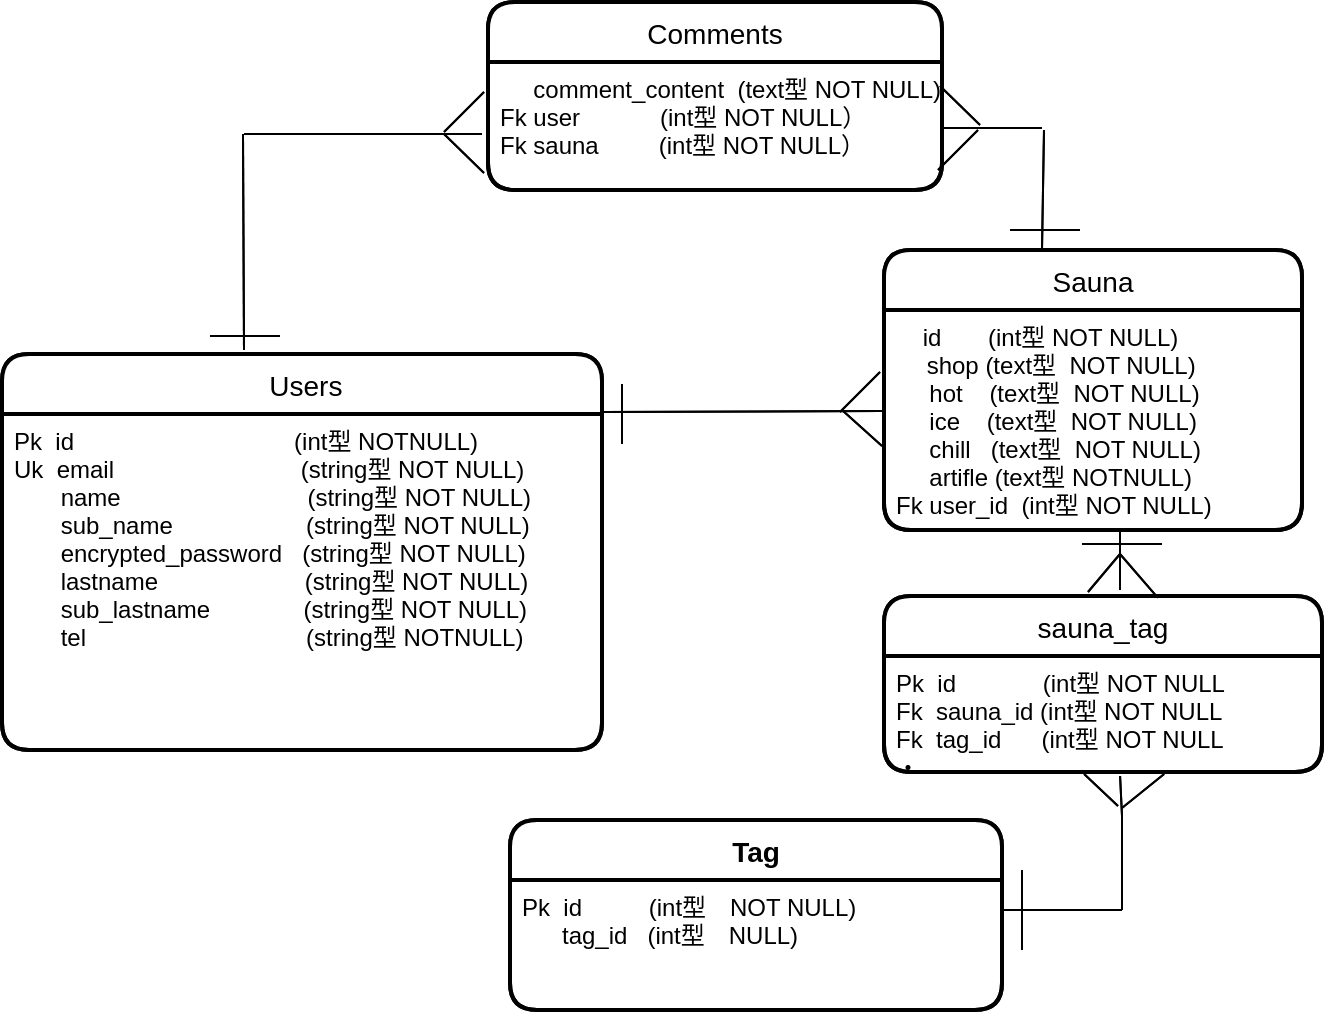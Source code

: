 <mxfile>
    <diagram id="Zuprpmree0DB_T71sHAO" name="ページ1">
        <mxGraphModel dx="427" dy="433" grid="1" gridSize="10" guides="1" tooltips="1" connect="1" arrows="1" fold="1" page="1" pageScale="1" pageWidth="827" pageHeight="1169" math="0" shadow="0">
            <root>
                <mxCell id="0"/>
                <mxCell id="1" parent="0"/>
                <mxCell id="2" value=" Users" style="swimlane;childLayout=stackLayout;horizontal=1;startSize=30;horizontalStack=0;rounded=1;fontSize=14;fontStyle=0;strokeWidth=2;resizeParent=0;resizeLast=1;shadow=0;dashed=0;align=center;" parent="1" vertex="1">
                    <mxGeometry x="40" y="202" width="300" height="198" as="geometry"/>
                </mxCell>
                <mxCell id="3" value="Pk  id                                 (int型 NOTNULL)&#10;Uk  email                            (string型 NOT NULL) 　　　　　　      　&#10;       name                            (string型 NOT NULL)&#10;       sub_name                    (string型 NOT NULL)      &#10;       encrypted_password   (string型 NOT NULL)&#10;       lastname                      (string型 NOT NULL)&#10;       sub_lastname              (string型 NOT NULL)&#10;       tel                                 (string型 NOTNULL)&#10;" style="align=left;strokeColor=none;fillColor=none;spacingLeft=4;fontSize=12;verticalAlign=top;resizable=0;rotatable=0;part=1;" parent="2" vertex="1">
                    <mxGeometry y="30" width="300" height="168" as="geometry"/>
                </mxCell>
                <mxCell id="4" value="Comments" style="swimlane;childLayout=stackLayout;horizontal=1;startSize=30;horizontalStack=0;rounded=1;fontSize=14;fontStyle=0;strokeWidth=2;resizeParent=0;resizeLast=1;shadow=0;dashed=0;align=center;" parent="1" vertex="1">
                    <mxGeometry x="283" y="26" width="227" height="94" as="geometry"/>
                </mxCell>
                <mxCell id="112" style="edgeStyle=none;html=1;entryX=0.5;entryY=1;entryDx=0;entryDy=0;" parent="4" target="4" edge="1">
                    <mxGeometry relative="1" as="geometry">
                        <mxPoint x="113.5" y="94" as="sourcePoint"/>
                    </mxGeometry>
                </mxCell>
                <mxCell id="153" value="     comment_content  (text型 NOT NULL)&#10;Fk user            (int型 NOT NULL）&#10;Fk sauna         (int型 NOT NULL）&#10;" style="align=left;strokeColor=none;fillColor=none;spacingLeft=4;fontSize=12;verticalAlign=top;resizable=0;rotatable=0;part=1;" parent="4" vertex="1">
                    <mxGeometry y="30" width="227" height="64" as="geometry"/>
                </mxCell>
                <mxCell id="6" value="Sauna" style="swimlane;childLayout=stackLayout;horizontal=1;startSize=30;horizontalStack=0;rounded=1;fontSize=14;fontStyle=0;strokeWidth=2;resizeParent=0;resizeLast=1;shadow=0;dashed=0;align=center;" parent="1" vertex="1">
                    <mxGeometry x="481" y="150" width="209" height="140" as="geometry"/>
                </mxCell>
                <mxCell id="57" value="" style="endArrow=none;html=1;rounded=0;" parent="6" edge="1">
                    <mxGeometry relative="1" as="geometry">
                        <mxPoint x="-22" y="81" as="sourcePoint"/>
                        <mxPoint x="-2" y="61" as="targetPoint"/>
                        <Array as="points">
                            <mxPoint x="-2" y="61"/>
                        </Array>
                    </mxGeometry>
                </mxCell>
                <mxCell id="155" value="    id       (int型 NOT NULL)&#10; 　shop (text型  NOT NULL)&#10;     hot    (text型  NOT NULL)&#10;     ice    (text型  NOT NULL)&#10;     chill   (text型  NOT NULL)&#10;     artifle (text型 NOTNULL)&#10;Fk user_id  (int型 NOT NULL)&#10;" style="align=left;strokeColor=none;fillColor=none;spacingLeft=4;fontSize=12;verticalAlign=top;resizable=0;rotatable=0;part=1;" parent="6" vertex="1">
                    <mxGeometry y="30" width="209" height="110" as="geometry"/>
                </mxCell>
                <mxCell id="59" value="" style="endArrow=none;html=1;rounded=0;entryX=0;entryY=0.75;entryDx=0;entryDy=0;" parent="6" edge="1">
                    <mxGeometry relative="1" as="geometry">
                        <mxPoint x="-21" y="80" as="sourcePoint"/>
                        <mxPoint x="-1" y="98" as="targetPoint"/>
                    </mxGeometry>
                </mxCell>
                <mxCell id="52" value="" style="endArrow=none;html=1;rounded=0;" parent="1" edge="1">
                    <mxGeometry relative="1" as="geometry">
                        <mxPoint x="340" y="231" as="sourcePoint"/>
                        <mxPoint x="480" y="230.5" as="targetPoint"/>
                    </mxGeometry>
                </mxCell>
                <mxCell id="53" value="" style="endArrow=none;html=1;rounded=0;" parent="1" edge="1">
                    <mxGeometry relative="1" as="geometry">
                        <mxPoint x="161" y="200" as="sourcePoint"/>
                        <mxPoint x="160.5" y="92" as="targetPoint"/>
                    </mxGeometry>
                </mxCell>
                <mxCell id="54" value="" style="endArrow=none;html=1;rounded=0;exitX=0.4;exitY=-0.025;exitDx=0;exitDy=0;exitPerimeter=0;" parent="1" edge="1">
                    <mxGeometry relative="1" as="geometry">
                        <mxPoint x="560" y="150.0" as="sourcePoint"/>
                        <mxPoint x="561" y="90" as="targetPoint"/>
                    </mxGeometry>
                </mxCell>
                <mxCell id="55" value="" style="endArrow=none;html=1;rounded=0;" parent="1" edge="1">
                    <mxGeometry relative="1" as="geometry">
                        <mxPoint x="161" y="92" as="sourcePoint"/>
                        <mxPoint x="280" y="92" as="targetPoint"/>
                    </mxGeometry>
                </mxCell>
                <mxCell id="56" value="" style="endArrow=none;html=1;rounded=0;" parent="1" edge="1">
                    <mxGeometry relative="1" as="geometry">
                        <mxPoint x="510" y="89" as="sourcePoint"/>
                        <mxPoint x="560" y="89" as="targetPoint"/>
                    </mxGeometry>
                </mxCell>
                <mxCell id="60" value="" style="endArrow=none;html=1;rounded=0;" parent="1" edge="1">
                    <mxGeometry relative="1" as="geometry">
                        <mxPoint x="350" y="247" as="sourcePoint"/>
                        <mxPoint x="350" y="217" as="targetPoint"/>
                    </mxGeometry>
                </mxCell>
                <mxCell id="75" value="" style="endArrow=none;html=1;rounded=0;" parent="1" edge="1">
                    <mxGeometry relative="1" as="geometry">
                        <mxPoint x="261" y="91" as="sourcePoint"/>
                        <mxPoint x="281" y="71" as="targetPoint"/>
                        <Array as="points">
                            <mxPoint x="281" y="71"/>
                        </Array>
                    </mxGeometry>
                </mxCell>
                <mxCell id="76" value="" style="endArrow=none;html=1;rounded=0;" parent="1" edge="1">
                    <mxGeometry relative="1" as="geometry">
                        <mxPoint x="508" y="110" as="sourcePoint"/>
                        <mxPoint x="528" y="90" as="targetPoint"/>
                        <Array as="points">
                            <mxPoint x="528" y="90"/>
                        </Array>
                    </mxGeometry>
                </mxCell>
                <mxCell id="78" value="" style="endArrow=none;html=1;rounded=0;entryX=0;entryY=0.75;entryDx=0;entryDy=0;" parent="1" edge="1">
                    <mxGeometry relative="1" as="geometry">
                        <mxPoint x="261" y="92" as="sourcePoint"/>
                        <mxPoint x="281" y="111.5" as="targetPoint"/>
                    </mxGeometry>
                </mxCell>
                <mxCell id="79" value="" style="endArrow=none;html=1;rounded=0;entryX=0;entryY=0.75;entryDx=0;entryDy=0;" parent="1" edge="1">
                    <mxGeometry relative="1" as="geometry">
                        <mxPoint x="509" y="68" as="sourcePoint"/>
                        <mxPoint x="529" y="87.5" as="targetPoint"/>
                    </mxGeometry>
                </mxCell>
                <mxCell id="80" value="" style="endArrow=none;html=1;rounded=0;" parent="1" edge="1">
                    <mxGeometry relative="1" as="geometry">
                        <mxPoint x="179" y="193" as="sourcePoint"/>
                        <mxPoint x="144" y="193" as="targetPoint"/>
                    </mxGeometry>
                </mxCell>
                <mxCell id="82" value="" style="endArrow=none;html=1;rounded=0;" parent="1" edge="1">
                    <mxGeometry relative="1" as="geometry">
                        <mxPoint x="579" y="140" as="sourcePoint"/>
                        <mxPoint x="544" y="140" as="targetPoint"/>
                    </mxGeometry>
                </mxCell>
                <mxCell id="83" value="Center" style="swimlane;childLayout=stackLayout;horizontal=1;startSize=30;horizontalStack=0;rounded=1;fontSize=14;fontStyle=0;strokeWidth=2;resizeParent=0;resizeLast=1;shadow=0;dashed=0;align=center;" parent="1" vertex="1">
                    <mxGeometry x="481" y="323" width="219" height="88" as="geometry">
                        <mxRectangle x="481" y="323" width="70" height="30" as="alternateBounds"/>
                    </mxGeometry>
                </mxCell>
                <mxCell id="84" value="Pk  id             (int型 NOT NULL&#10;Fk  sauna_id (int型 NOT NULL&#10;Fk  tag_id      (int型 NOT NULL&#10;・" style="align=left;strokeColor=none;fillColor=none;spacingLeft=4;fontSize=12;verticalAlign=top;resizable=0;rotatable=0;part=1;" parent="83" vertex="1">
                    <mxGeometry y="30" width="219" height="58" as="geometry"/>
                </mxCell>
                <mxCell id="110" value="Tag" style="swimlane;childLayout=stackLayout;horizontal=1;startSize=30;horizontalStack=0;rounded=1;fontSize=14;fontStyle=0;strokeWidth=2;resizeParent=0;resizeLast=1;shadow=0;dashed=0;align=center;" parent="1" vertex="1">
                    <mxGeometry x="294" y="435" width="246" height="95" as="geometry"/>
                </mxCell>
                <mxCell id="111" value="Pk  id          (int型　NOT NULL)&#10;      tag_id   (int型　NULL)" style="align=left;strokeColor=none;fillColor=none;spacingLeft=4;fontSize=12;verticalAlign=top;resizable=0;rotatable=0;part=1;" parent="110" vertex="1">
                    <mxGeometry y="30" width="246" height="65" as="geometry"/>
                </mxCell>
                <mxCell id="125" value="" style="endArrow=none;html=1;rounded=0;" parent="1" edge="1">
                    <mxGeometry relative="1" as="geometry">
                        <mxPoint x="599" y="320" as="sourcePoint"/>
                        <mxPoint x="599" y="289" as="targetPoint"/>
                    </mxGeometry>
                </mxCell>
                <mxCell id="131" value="" style="endArrow=none;html=1;rounded=0;exitX=0.466;exitY=1.052;exitDx=0;exitDy=0;exitPerimeter=0;" parent="1" edge="1">
                    <mxGeometry relative="1" as="geometry">
                        <mxPoint x="581.054" y="412.016" as="sourcePoint"/>
                        <mxPoint x="598" y="428" as="targetPoint"/>
                        <Array as="points">
                            <mxPoint x="598" y="428"/>
                        </Array>
                    </mxGeometry>
                </mxCell>
                <mxCell id="132" value="" style="endArrow=none;html=1;rounded=0;entryX=0.68;entryY=1.034;entryDx=0;entryDy=0;entryPerimeter=0;" parent="1" edge="1">
                    <mxGeometry relative="1" as="geometry">
                        <mxPoint x="600" y="429" as="sourcePoint"/>
                        <mxPoint x="621.08" y="411.972" as="targetPoint"/>
                    </mxGeometry>
                </mxCell>
                <mxCell id="135" value="" style="endArrow=none;html=1;rounded=0;exitX=0.66;exitY=0.011;exitDx=0;exitDy=0;exitPerimeter=0;" parent="1" edge="1">
                    <mxGeometry relative="1" as="geometry">
                        <mxPoint x="617.96" y="323.968" as="sourcePoint"/>
                        <mxPoint x="599" y="302" as="targetPoint"/>
                    </mxGeometry>
                </mxCell>
                <mxCell id="137" value="" style="endArrow=none;html=1;rounded=0;" parent="1" edge="1">
                    <mxGeometry relative="1" as="geometry">
                        <mxPoint x="599" y="302" as="sourcePoint"/>
                        <mxPoint x="583" y="321" as="targetPoint"/>
                    </mxGeometry>
                </mxCell>
                <mxCell id="139" value="" style="endArrow=none;html=1;rounded=0;" parent="1" edge="1">
                    <mxGeometry relative="1" as="geometry">
                        <mxPoint x="620" y="297" as="sourcePoint"/>
                        <mxPoint x="580" y="297" as="targetPoint"/>
                    </mxGeometry>
                </mxCell>
                <mxCell id="141" value="" style="endArrow=none;html=1;rounded=0;" parent="1" edge="1">
                    <mxGeometry relative="1" as="geometry">
                        <mxPoint x="550" y="500" as="sourcePoint"/>
                        <mxPoint x="550" y="460" as="targetPoint"/>
                    </mxGeometry>
                </mxCell>
                <mxCell id="121" value="" style="line;strokeWidth=1;rotatable=0;dashed=0;labelPosition=right;align=left;verticalAlign=middle;spacingTop=0;spacingLeft=6;points=[];portConstraint=eastwest;" parent="1" vertex="1">
                    <mxGeometry x="540" y="475" width="60" height="10" as="geometry"/>
                </mxCell>
                <mxCell id="157" value="" style="endArrow=none;html=1;rounded=0;entryX=0.539;entryY=1.034;entryDx=0;entryDy=0;entryPerimeter=0;" parent="1" target="84" edge="1">
                    <mxGeometry relative="1" as="geometry">
                        <mxPoint x="600" y="480" as="sourcePoint"/>
                        <mxPoint x="600.08" y="410.996" as="targetPoint"/>
                        <Array as="points">
                            <mxPoint x="600" y="433.03"/>
                        </Array>
                    </mxGeometry>
                </mxCell>
                <mxCell id="158" value=" Users" style="swimlane;childLayout=stackLayout;horizontal=1;startSize=30;horizontalStack=0;rounded=1;fontSize=14;fontStyle=0;strokeWidth=2;resizeParent=0;resizeLast=1;shadow=0;dashed=0;align=center;" parent="1" vertex="1">
                    <mxGeometry x="40" y="202" width="300" height="198" as="geometry"/>
                </mxCell>
                <mxCell id="160" value="Comments" style="swimlane;childLayout=stackLayout;horizontal=1;startSize=30;horizontalStack=0;rounded=1;fontSize=14;fontStyle=0;strokeWidth=2;resizeParent=0;resizeLast=1;shadow=0;dashed=0;align=center;" parent="1" vertex="1">
                    <mxGeometry x="283" y="26" width="227" height="94" as="geometry"/>
                </mxCell>
                <mxCell id="161" style="edgeStyle=none;html=1;entryX=0.5;entryY=1;entryDx=0;entryDy=0;" parent="160" target="160" edge="1">
                    <mxGeometry relative="1" as="geometry">
                        <mxPoint x="113.5" y="94" as="sourcePoint"/>
                    </mxGeometry>
                </mxCell>
                <mxCell id="163" value="Sauna" style="swimlane;childLayout=stackLayout;horizontal=1;startSize=30;horizontalStack=0;rounded=1;fontSize=14;fontStyle=0;strokeWidth=2;resizeParent=0;resizeLast=1;shadow=0;dashed=0;align=center;" parent="1" vertex="1">
                    <mxGeometry x="481" y="150" width="209" height="140" as="geometry"/>
                </mxCell>
                <mxCell id="164" value="" style="endArrow=none;html=1;rounded=0;" parent="163" edge="1">
                    <mxGeometry relative="1" as="geometry">
                        <mxPoint x="-22" y="81" as="sourcePoint"/>
                        <mxPoint x="-2" y="61" as="targetPoint"/>
                        <Array as="points">
                            <mxPoint x="-2" y="61"/>
                        </Array>
                    </mxGeometry>
                </mxCell>
                <mxCell id="166" value="" style="endArrow=none;html=1;rounded=0;entryX=0;entryY=0.75;entryDx=0;entryDy=0;" parent="163" edge="1">
                    <mxGeometry relative="1" as="geometry">
                        <mxPoint x="-21" y="80" as="sourcePoint"/>
                        <mxPoint x="-1" y="98" as="targetPoint"/>
                    </mxGeometry>
                </mxCell>
                <mxCell id="167" value="" style="endArrow=none;html=1;rounded=0;" parent="1" edge="1">
                    <mxGeometry relative="1" as="geometry">
                        <mxPoint x="340" y="231" as="sourcePoint"/>
                        <mxPoint x="480" y="230.5" as="targetPoint"/>
                    </mxGeometry>
                </mxCell>
                <mxCell id="168" value="" style="endArrow=none;html=1;rounded=0;" parent="1" edge="1">
                    <mxGeometry relative="1" as="geometry">
                        <mxPoint x="161" y="200" as="sourcePoint"/>
                        <mxPoint x="160.5" y="92" as="targetPoint"/>
                    </mxGeometry>
                </mxCell>
                <mxCell id="169" value="" style="endArrow=none;html=1;rounded=0;exitX=0.4;exitY=-0.025;exitDx=0;exitDy=0;exitPerimeter=0;" parent="1" edge="1">
                    <mxGeometry relative="1" as="geometry">
                        <mxPoint x="560" y="150.0" as="sourcePoint"/>
                        <mxPoint x="561" y="90" as="targetPoint"/>
                    </mxGeometry>
                </mxCell>
                <mxCell id="170" value="" style="endArrow=none;html=1;rounded=0;" parent="1" edge="1">
                    <mxGeometry relative="1" as="geometry">
                        <mxPoint x="161" y="92" as="sourcePoint"/>
                        <mxPoint x="280" y="92" as="targetPoint"/>
                    </mxGeometry>
                </mxCell>
                <mxCell id="171" value="" style="endArrow=none;html=1;rounded=0;" parent="1" edge="1">
                    <mxGeometry relative="1" as="geometry">
                        <mxPoint x="510" y="89" as="sourcePoint"/>
                        <mxPoint x="560" y="89" as="targetPoint"/>
                    </mxGeometry>
                </mxCell>
                <mxCell id="172" value="" style="endArrow=none;html=1;rounded=0;" parent="1" edge="1">
                    <mxGeometry relative="1" as="geometry">
                        <mxPoint x="350" y="247" as="sourcePoint"/>
                        <mxPoint x="350" y="217" as="targetPoint"/>
                    </mxGeometry>
                </mxCell>
                <mxCell id="173" value="" style="endArrow=none;html=1;rounded=0;" parent="1" edge="1">
                    <mxGeometry relative="1" as="geometry">
                        <mxPoint x="261" y="91" as="sourcePoint"/>
                        <mxPoint x="281" y="71" as="targetPoint"/>
                        <Array as="points">
                            <mxPoint x="281" y="71"/>
                        </Array>
                    </mxGeometry>
                </mxCell>
                <mxCell id="174" value="" style="endArrow=none;html=1;rounded=0;" parent="1" edge="1">
                    <mxGeometry relative="1" as="geometry">
                        <mxPoint x="508" y="110" as="sourcePoint"/>
                        <mxPoint x="528" y="90" as="targetPoint"/>
                        <Array as="points">
                            <mxPoint x="528" y="90"/>
                        </Array>
                    </mxGeometry>
                </mxCell>
                <mxCell id="175" value="" style="endArrow=none;html=1;rounded=0;entryX=0;entryY=0.75;entryDx=0;entryDy=0;" parent="1" edge="1">
                    <mxGeometry relative="1" as="geometry">
                        <mxPoint x="261" y="92" as="sourcePoint"/>
                        <mxPoint x="281" y="111.5" as="targetPoint"/>
                    </mxGeometry>
                </mxCell>
                <mxCell id="176" value="" style="endArrow=none;html=1;rounded=0;entryX=0;entryY=0.75;entryDx=0;entryDy=0;" parent="1" edge="1">
                    <mxGeometry relative="1" as="geometry">
                        <mxPoint x="509" y="68" as="sourcePoint"/>
                        <mxPoint x="529" y="87.5" as="targetPoint"/>
                    </mxGeometry>
                </mxCell>
                <mxCell id="177" value="" style="endArrow=none;html=1;rounded=0;" parent="1" edge="1">
                    <mxGeometry relative="1" as="geometry">
                        <mxPoint x="179" y="193" as="sourcePoint"/>
                        <mxPoint x="144" y="193" as="targetPoint"/>
                    </mxGeometry>
                </mxCell>
                <mxCell id="178" value="" style="endArrow=none;html=1;rounded=0;" parent="1" edge="1">
                    <mxGeometry relative="1" as="geometry">
                        <mxPoint x="579" y="140" as="sourcePoint"/>
                        <mxPoint x="544" y="140" as="targetPoint"/>
                    </mxGeometry>
                </mxCell>
                <mxCell id="179" value="sauna_tag" style="swimlane;childLayout=stackLayout;horizontal=1;startSize=30;horizontalStack=0;rounded=1;fontSize=14;fontStyle=0;strokeWidth=2;resizeParent=0;resizeLast=1;shadow=0;dashed=0;align=center;" parent="1" vertex="1">
                    <mxGeometry x="481" y="323" width="219" height="88" as="geometry">
                        <mxRectangle x="481" y="323" width="70" height="30" as="alternateBounds"/>
                    </mxGeometry>
                </mxCell>
                <mxCell id="185" value="Tag" style="swimlane;childLayout=stackLayout;horizontal=1;startSize=30;horizontalStack=0;rounded=1;fontSize=14;fontStyle=1;strokeWidth=2;resizeParent=0;resizeLast=1;shadow=0;dashed=0;align=center;" parent="1" vertex="1">
                    <mxGeometry x="294" y="435" width="246" height="95" as="geometry"/>
                </mxCell>
                <mxCell id="188" value="" style="endArrow=none;html=1;rounded=0;" parent="1" edge="1">
                    <mxGeometry relative="1" as="geometry">
                        <mxPoint x="599" y="320" as="sourcePoint"/>
                        <mxPoint x="599" y="289" as="targetPoint"/>
                    </mxGeometry>
                </mxCell>
                <mxCell id="191" value="" style="endArrow=none;html=1;rounded=0;exitX=0.466;exitY=1.052;exitDx=0;exitDy=0;exitPerimeter=0;" parent="1" edge="1">
                    <mxGeometry relative="1" as="geometry">
                        <mxPoint x="581.054" y="412.016" as="sourcePoint"/>
                        <mxPoint x="598" y="428" as="targetPoint"/>
                        <Array as="points">
                            <mxPoint x="598" y="428"/>
                        </Array>
                    </mxGeometry>
                </mxCell>
                <mxCell id="192" value="" style="endArrow=none;html=1;rounded=0;entryX=0.68;entryY=1.034;entryDx=0;entryDy=0;entryPerimeter=0;" parent="1" edge="1">
                    <mxGeometry relative="1" as="geometry">
                        <mxPoint x="600" y="429" as="sourcePoint"/>
                        <mxPoint x="621.08" y="411.972" as="targetPoint"/>
                    </mxGeometry>
                </mxCell>
                <mxCell id="195" value="" style="endArrow=none;html=1;rounded=0;exitX=0.66;exitY=0.011;exitDx=0;exitDy=0;exitPerimeter=0;" parent="1" edge="1">
                    <mxGeometry relative="1" as="geometry">
                        <mxPoint x="617.96" y="323.968" as="sourcePoint"/>
                        <mxPoint x="599" y="302" as="targetPoint"/>
                    </mxGeometry>
                </mxCell>
                <mxCell id="196" value="" style="endArrow=none;html=1;rounded=0;" parent="1" edge="1">
                    <mxGeometry relative="1" as="geometry">
                        <mxPoint x="599" y="302" as="sourcePoint"/>
                        <mxPoint x="583" y="321" as="targetPoint"/>
                    </mxGeometry>
                </mxCell>
                <mxCell id="197" value="" style="endArrow=none;html=1;rounded=0;" parent="1" edge="1">
                    <mxGeometry relative="1" as="geometry">
                        <mxPoint x="620" y="297" as="sourcePoint"/>
                        <mxPoint x="580" y="297" as="targetPoint"/>
                    </mxGeometry>
                </mxCell>
                <mxCell id="198" value="" style="endArrow=none;html=1;rounded=0;" parent="1" edge="1">
                    <mxGeometry relative="1" as="geometry">
                        <mxPoint x="550" y="500" as="sourcePoint"/>
                        <mxPoint x="550" y="460" as="targetPoint"/>
                    </mxGeometry>
                </mxCell>
                <mxCell id="207" value="" style="line;strokeWidth=1;rotatable=0;dashed=0;labelPosition=right;align=left;verticalAlign=middle;spacingTop=0;spacingLeft=6;points=[];portConstraint=eastwest;" parent="1" vertex="1">
                    <mxGeometry x="540" y="475" width="60" height="10" as="geometry"/>
                </mxCell>
                <mxCell id="208" value="" style="endArrow=none;html=1;rounded=0;entryX=0.539;entryY=1.034;entryDx=0;entryDy=0;entryPerimeter=0;" parent="1" edge="1">
                    <mxGeometry relative="1" as="geometry">
                        <mxPoint x="600" y="480" as="sourcePoint"/>
                        <mxPoint x="599.041" y="412.972" as="targetPoint"/>
                        <Array as="points">
                            <mxPoint x="600" y="433.03"/>
                        </Array>
                    </mxGeometry>
                </mxCell>
            </root>
        </mxGraphModel>
    </diagram>
</mxfile>